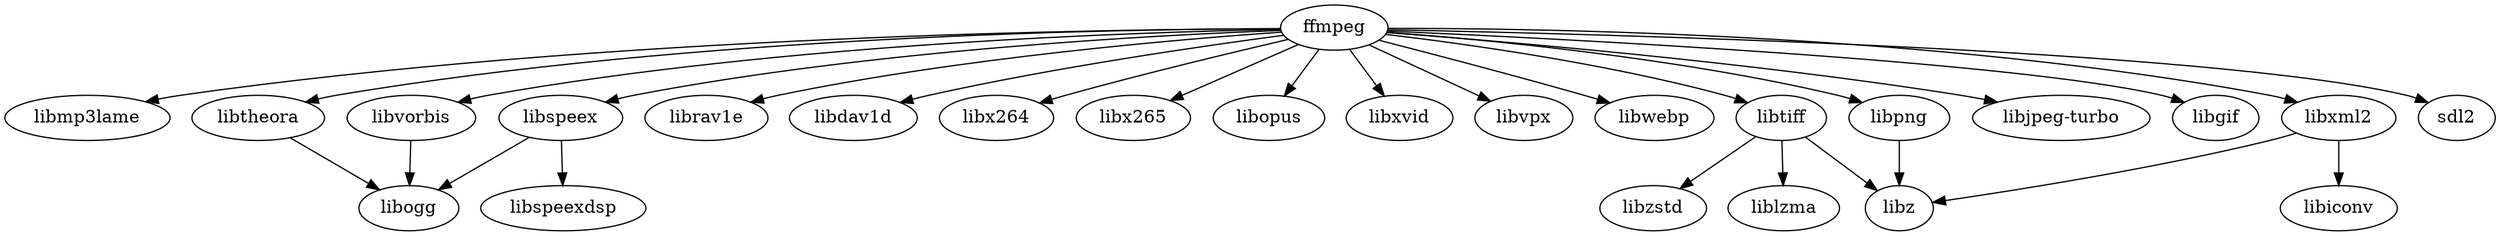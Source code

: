 digraph G {
    "ffmpeg" -> { "libmp3lame" "libtheora" "libvorbis" "libspeex" "librav1e" "libdav1d" "libx264" "libx265" "libopus" "libxvid" "libvpx" "libwebp" "libtiff" "libpng" "libjpeg-turbo" "libgif" "libxml2" "sdl2" }
    "libxml2" -> { "libiconv" "libz" }
    "libpng" -> { "libz" }
    "libtiff" -> { "libzstd" "liblzma" "libz" }
    "libspeex" -> { "libogg" "libspeexdsp" }
    "libvorbis" -> { "libogg" }
    "libtheora" -> { "libogg" }
}
